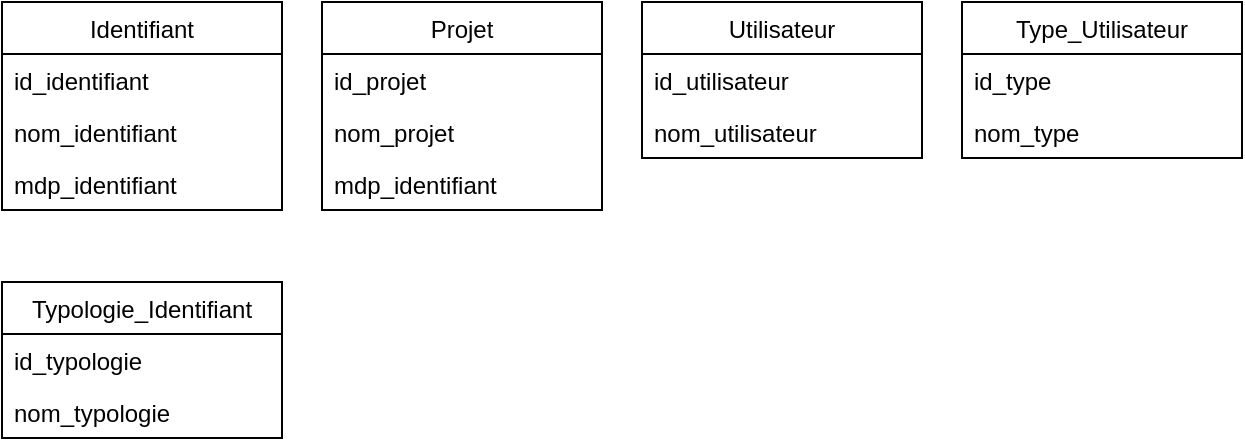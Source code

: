 <mxfile version="14.7.7" type="github">
  <diagram id="LIKrjZTnSsTO0zBpMtUg" name="Page-1">
    <mxGraphModel dx="1152" dy="637" grid="1" gridSize="10" guides="1" tooltips="1" connect="1" arrows="1" fold="1" page="1" pageScale="1" pageWidth="827" pageHeight="1169" math="0" shadow="0">
      <root>
        <mxCell id="0" />
        <mxCell id="1" parent="0" />
        <mxCell id="si4SNDqKActHlRUU7x8P-1" value="Identifiant" style="swimlane;fontStyle=0;childLayout=stackLayout;horizontal=1;startSize=26;horizontalStack=0;resizeParent=1;resizeParentMax=0;resizeLast=0;collapsible=1;marginBottom=0;" vertex="1" parent="1">
          <mxGeometry x="40" y="80" width="140" height="104" as="geometry">
            <mxRectangle x="40" y="80" width="80" height="26" as="alternateBounds" />
          </mxGeometry>
        </mxCell>
        <mxCell id="si4SNDqKActHlRUU7x8P-2" value="id_identifiant&#xa;" style="text;strokeColor=none;fillColor=none;align=left;verticalAlign=top;spacingLeft=4;spacingRight=4;overflow=hidden;rotatable=0;points=[[0,0.5],[1,0.5]];portConstraint=eastwest;" vertex="1" parent="si4SNDqKActHlRUU7x8P-1">
          <mxGeometry y="26" width="140" height="26" as="geometry" />
        </mxCell>
        <mxCell id="si4SNDqKActHlRUU7x8P-3" value="nom_identifiant" style="text;strokeColor=none;fillColor=none;align=left;verticalAlign=top;spacingLeft=4;spacingRight=4;overflow=hidden;rotatable=0;points=[[0,0.5],[1,0.5]];portConstraint=eastwest;" vertex="1" parent="si4SNDqKActHlRUU7x8P-1">
          <mxGeometry y="52" width="140" height="26" as="geometry" />
        </mxCell>
        <mxCell id="si4SNDqKActHlRUU7x8P-4" value="mdp_identifiant" style="text;strokeColor=none;fillColor=none;align=left;verticalAlign=top;spacingLeft=4;spacingRight=4;overflow=hidden;rotatable=0;points=[[0,0.5],[1,0.5]];portConstraint=eastwest;" vertex="1" parent="si4SNDqKActHlRUU7x8P-1">
          <mxGeometry y="78" width="140" height="26" as="geometry" />
        </mxCell>
        <mxCell id="si4SNDqKActHlRUU7x8P-5" value="Projet" style="swimlane;fontStyle=0;childLayout=stackLayout;horizontal=1;startSize=26;horizontalStack=0;resizeParent=1;resizeParentMax=0;resizeLast=0;collapsible=1;marginBottom=0;" vertex="1" parent="1">
          <mxGeometry x="200" y="80" width="140" height="104" as="geometry">
            <mxRectangle x="220" y="80" width="80" height="26" as="alternateBounds" />
          </mxGeometry>
        </mxCell>
        <mxCell id="si4SNDqKActHlRUU7x8P-6" value="id_projet&#xa;" style="text;strokeColor=none;fillColor=none;align=left;verticalAlign=top;spacingLeft=4;spacingRight=4;overflow=hidden;rotatable=0;points=[[0,0.5],[1,0.5]];portConstraint=eastwest;" vertex="1" parent="si4SNDqKActHlRUU7x8P-5">
          <mxGeometry y="26" width="140" height="26" as="geometry" />
        </mxCell>
        <mxCell id="si4SNDqKActHlRUU7x8P-7" value="nom_projet" style="text;strokeColor=none;fillColor=none;align=left;verticalAlign=top;spacingLeft=4;spacingRight=4;overflow=hidden;rotatable=0;points=[[0,0.5],[1,0.5]];portConstraint=eastwest;" vertex="1" parent="si4SNDqKActHlRUU7x8P-5">
          <mxGeometry y="52" width="140" height="26" as="geometry" />
        </mxCell>
        <mxCell id="si4SNDqKActHlRUU7x8P-8" value="mdp_identifiant" style="text;strokeColor=none;fillColor=none;align=left;verticalAlign=top;spacingLeft=4;spacingRight=4;overflow=hidden;rotatable=0;points=[[0,0.5],[1,0.5]];portConstraint=eastwest;" vertex="1" parent="si4SNDqKActHlRUU7x8P-5">
          <mxGeometry y="78" width="140" height="26" as="geometry" />
        </mxCell>
        <mxCell id="si4SNDqKActHlRUU7x8P-9" value="Utilisateur" style="swimlane;fontStyle=0;childLayout=stackLayout;horizontal=1;startSize=26;horizontalStack=0;resizeParent=1;resizeParentMax=0;resizeLast=0;collapsible=1;marginBottom=0;" vertex="1" parent="1">
          <mxGeometry x="360" y="80" width="140" height="78" as="geometry">
            <mxRectangle x="220" y="80" width="80" height="26" as="alternateBounds" />
          </mxGeometry>
        </mxCell>
        <mxCell id="si4SNDqKActHlRUU7x8P-10" value="id_utilisateur   &#xa;" style="text;strokeColor=none;fillColor=none;align=left;verticalAlign=top;spacingLeft=4;spacingRight=4;overflow=hidden;rotatable=0;points=[[0,0.5],[1,0.5]];portConstraint=eastwest;" vertex="1" parent="si4SNDqKActHlRUU7x8P-9">
          <mxGeometry y="26" width="140" height="26" as="geometry" />
        </mxCell>
        <mxCell id="si4SNDqKActHlRUU7x8P-11" value="nom_utilisateur" style="text;strokeColor=none;fillColor=none;align=left;verticalAlign=top;spacingLeft=4;spacingRight=4;overflow=hidden;rotatable=0;points=[[0,0.5],[1,0.5]];portConstraint=eastwest;" vertex="1" parent="si4SNDqKActHlRUU7x8P-9">
          <mxGeometry y="52" width="140" height="26" as="geometry" />
        </mxCell>
        <mxCell id="si4SNDqKActHlRUU7x8P-13" value="Type_Utilisateur" style="swimlane;fontStyle=0;childLayout=stackLayout;horizontal=1;startSize=26;horizontalStack=0;resizeParent=1;resizeParentMax=0;resizeLast=0;collapsible=1;marginBottom=0;" vertex="1" parent="1">
          <mxGeometry x="520" y="80" width="140" height="78" as="geometry">
            <mxRectangle x="220" y="80" width="80" height="26" as="alternateBounds" />
          </mxGeometry>
        </mxCell>
        <mxCell id="si4SNDqKActHlRUU7x8P-14" value="id_type   &#xa;" style="text;strokeColor=none;fillColor=none;align=left;verticalAlign=top;spacingLeft=4;spacingRight=4;overflow=hidden;rotatable=0;points=[[0,0.5],[1,0.5]];portConstraint=eastwest;" vertex="1" parent="si4SNDqKActHlRUU7x8P-13">
          <mxGeometry y="26" width="140" height="26" as="geometry" />
        </mxCell>
        <mxCell id="si4SNDqKActHlRUU7x8P-15" value="nom_type" style="text;strokeColor=none;fillColor=none;align=left;verticalAlign=top;spacingLeft=4;spacingRight=4;overflow=hidden;rotatable=0;points=[[0,0.5],[1,0.5]];portConstraint=eastwest;" vertex="1" parent="si4SNDqKActHlRUU7x8P-13">
          <mxGeometry y="52" width="140" height="26" as="geometry" />
        </mxCell>
        <mxCell id="si4SNDqKActHlRUU7x8P-16" value="Typologie_Identifiant" style="swimlane;fontStyle=0;childLayout=stackLayout;horizontal=1;startSize=26;horizontalStack=0;resizeParent=1;resizeParentMax=0;resizeLast=0;collapsible=1;marginBottom=0;" vertex="1" parent="1">
          <mxGeometry x="40" y="220" width="140" height="78" as="geometry">
            <mxRectangle x="220" y="80" width="80" height="26" as="alternateBounds" />
          </mxGeometry>
        </mxCell>
        <mxCell id="si4SNDqKActHlRUU7x8P-17" value="id_typologie   &#xa;" style="text;strokeColor=none;fillColor=none;align=left;verticalAlign=top;spacingLeft=4;spacingRight=4;overflow=hidden;rotatable=0;points=[[0,0.5],[1,0.5]];portConstraint=eastwest;" vertex="1" parent="si4SNDqKActHlRUU7x8P-16">
          <mxGeometry y="26" width="140" height="26" as="geometry" />
        </mxCell>
        <mxCell id="si4SNDqKActHlRUU7x8P-18" value="nom_typologie" style="text;strokeColor=none;fillColor=none;align=left;verticalAlign=top;spacingLeft=4;spacingRight=4;overflow=hidden;rotatable=0;points=[[0,0.5],[1,0.5]];portConstraint=eastwest;" vertex="1" parent="si4SNDqKActHlRUU7x8P-16">
          <mxGeometry y="52" width="140" height="26" as="geometry" />
        </mxCell>
      </root>
    </mxGraphModel>
  </diagram>
</mxfile>
